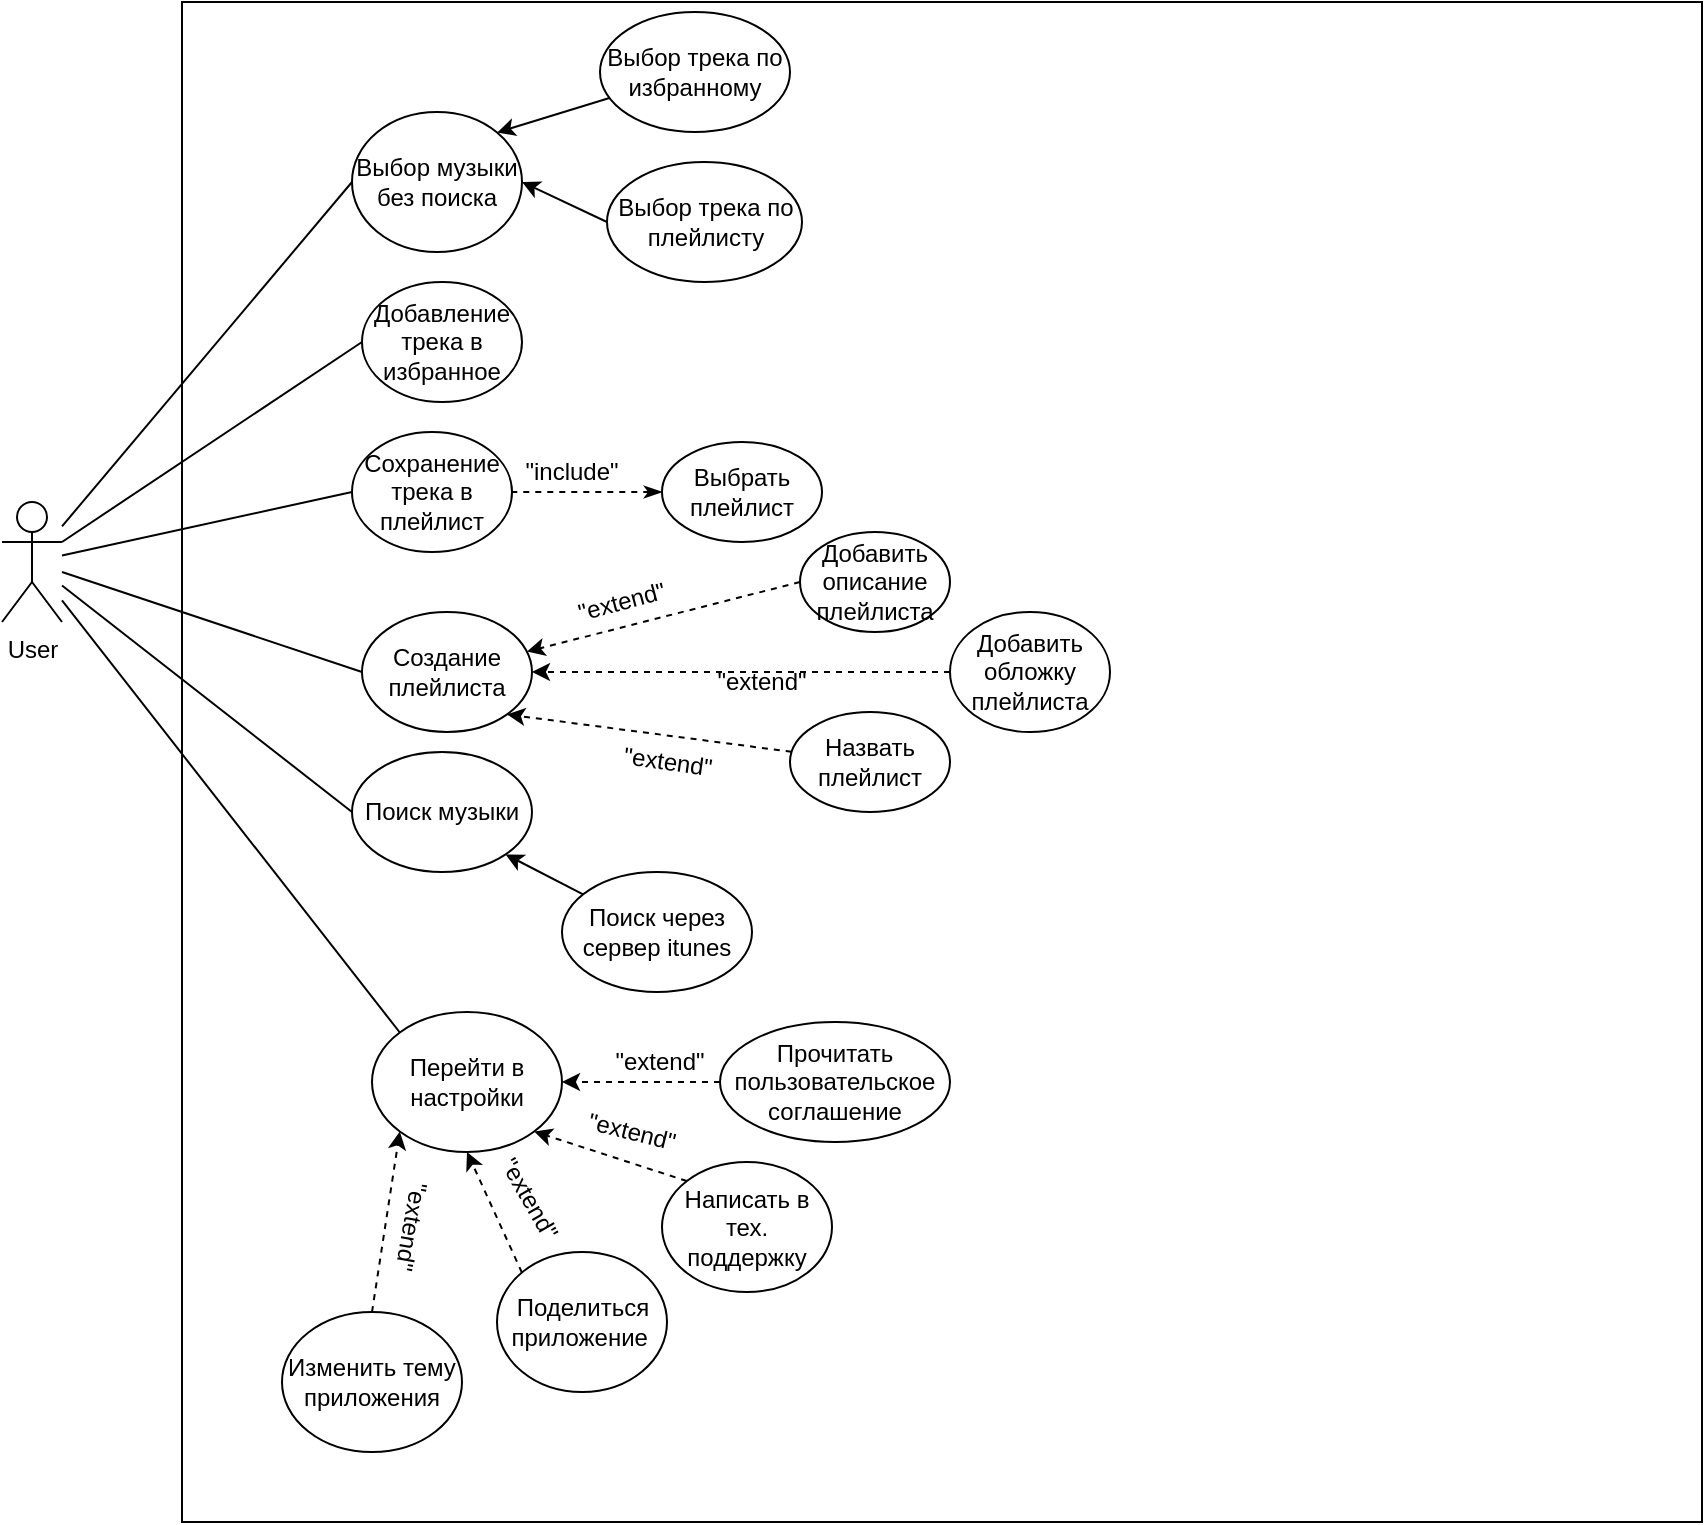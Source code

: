 <mxfile version="22.1.0" type="github">
  <diagram name="Страница — 1" id="nn6fOCbwuxDBQ1-xhjB6">
    <mxGraphModel dx="1235" dy="666" grid="1" gridSize="10" guides="1" tooltips="1" connect="1" arrows="1" fold="1" page="1" pageScale="1" pageWidth="827" pageHeight="1169" math="0" shadow="0">
      <root>
        <mxCell id="0" />
        <mxCell id="1" parent="0" />
        <mxCell id="fHhfG_kIIaSSJRMBJUWa-1" value="User&lt;br&gt;" style="shape=umlActor;verticalLabelPosition=bottom;verticalAlign=top;html=1;outlineConnect=0;" vertex="1" parent="1">
          <mxGeometry x="20" y="255" width="30" height="60" as="geometry" />
        </mxCell>
        <mxCell id="fHhfG_kIIaSSJRMBJUWa-2" value="" style="whiteSpace=wrap;html=1;aspect=fixed;" vertex="1" parent="1">
          <mxGeometry x="110" y="5" width="760" height="760" as="geometry" />
        </mxCell>
        <mxCell id="fHhfG_kIIaSSJRMBJUWa-4" value="" style="endArrow=none;html=1;rounded=0;entryX=0;entryY=0.5;entryDx=0;entryDy=0;" edge="1" parent="1" source="fHhfG_kIIaSSJRMBJUWa-1" target="fHhfG_kIIaSSJRMBJUWa-5">
          <mxGeometry width="50" height="50" relative="1" as="geometry">
            <mxPoint x="90" y="300" as="sourcePoint" />
            <mxPoint x="160" y="250" as="targetPoint" />
          </mxGeometry>
        </mxCell>
        <mxCell id="fHhfG_kIIaSSJRMBJUWa-5" value="Поиск музыки" style="ellipse;whiteSpace=wrap;html=1;" vertex="1" parent="1">
          <mxGeometry x="195" y="380" width="90" height="60" as="geometry" />
        </mxCell>
        <mxCell id="fHhfG_kIIaSSJRMBJUWa-6" value="Поиск через сервер itunes" style="ellipse;whiteSpace=wrap;html=1;" vertex="1" parent="1">
          <mxGeometry x="300" y="440" width="95" height="60" as="geometry" />
        </mxCell>
        <mxCell id="fHhfG_kIIaSSJRMBJUWa-7" value="" style="endArrow=classic;html=1;rounded=0;entryX=1;entryY=1;entryDx=0;entryDy=0;" edge="1" parent="1" source="fHhfG_kIIaSSJRMBJUWa-6" target="fHhfG_kIIaSSJRMBJUWa-5">
          <mxGeometry width="50" height="50" relative="1" as="geometry">
            <mxPoint x="242.5" y="279.289" as="sourcePoint" />
            <mxPoint x="240" y="270" as="targetPoint" />
          </mxGeometry>
        </mxCell>
        <mxCell id="fHhfG_kIIaSSJRMBJUWa-8" value="Создание плейлиста" style="ellipse;whiteSpace=wrap;html=1;" vertex="1" parent="1">
          <mxGeometry x="200" y="310" width="85" height="60" as="geometry" />
        </mxCell>
        <mxCell id="fHhfG_kIIaSSJRMBJUWa-9" value="Назвать плейлист" style="ellipse;whiteSpace=wrap;html=1;" vertex="1" parent="1">
          <mxGeometry x="414" y="360" width="80" height="50" as="geometry" />
        </mxCell>
        <mxCell id="fHhfG_kIIaSSJRMBJUWa-10" value="Добавить обложку плейлиста" style="ellipse;whiteSpace=wrap;html=1;" vertex="1" parent="1">
          <mxGeometry x="494" y="310" width="80" height="60" as="geometry" />
        </mxCell>
        <mxCell id="fHhfG_kIIaSSJRMBJUWa-11" value="Добавить описание плейлиста" style="ellipse;whiteSpace=wrap;html=1;" vertex="1" parent="1">
          <mxGeometry x="419" y="270" width="75" height="50" as="geometry" />
        </mxCell>
        <mxCell id="fHhfG_kIIaSSJRMBJUWa-13" value="" style="endArrow=classic;html=1;rounded=0;entryX=1;entryY=1;entryDx=0;entryDy=0;dashed=1;" edge="1" parent="1" source="fHhfG_kIIaSSJRMBJUWa-9" target="fHhfG_kIIaSSJRMBJUWa-8">
          <mxGeometry width="50" height="50" relative="1" as="geometry">
            <mxPoint x="219.289" y="445" as="sourcePoint" />
            <mxPoint x="219.289" y="395" as="targetPoint" />
          </mxGeometry>
        </mxCell>
        <mxCell id="fHhfG_kIIaSSJRMBJUWa-14" value="" style="endArrow=classic;html=1;rounded=0;exitX=0;exitY=0.5;exitDx=0;exitDy=0;dashed=1;" edge="1" parent="1" source="fHhfG_kIIaSSJRMBJUWa-11" target="fHhfG_kIIaSSJRMBJUWa-8">
          <mxGeometry width="50" height="50" relative="1" as="geometry">
            <mxPoint x="300" y="290" as="sourcePoint" />
            <mxPoint x="350" y="240" as="targetPoint" />
          </mxGeometry>
        </mxCell>
        <mxCell id="fHhfG_kIIaSSJRMBJUWa-15" value="" style="endArrow=classic;html=1;rounded=0;entryX=1;entryY=0.5;entryDx=0;entryDy=0;dashed=1;" edge="1" parent="1" source="fHhfG_kIIaSSJRMBJUWa-10" target="fHhfG_kIIaSSJRMBJUWa-8">
          <mxGeometry width="50" height="50" relative="1" as="geometry">
            <mxPoint x="219.289" y="370" as="sourcePoint" />
            <mxPoint x="270" y="320" as="targetPoint" />
            <Array as="points" />
          </mxGeometry>
        </mxCell>
        <mxCell id="fHhfG_kIIaSSJRMBJUWa-16" value="" style="endArrow=none;html=1;rounded=0;entryX=0;entryY=0.5;entryDx=0;entryDy=0;" edge="1" parent="1" source="fHhfG_kIIaSSJRMBJUWa-1" target="fHhfG_kIIaSSJRMBJUWa-8">
          <mxGeometry width="50" height="50" relative="1" as="geometry">
            <mxPoint x="90" y="300" as="sourcePoint" />
            <mxPoint x="160.711" y="250" as="targetPoint" />
          </mxGeometry>
        </mxCell>
        <mxCell id="fHhfG_kIIaSSJRMBJUWa-17" value="Добавление трека в избранное" style="ellipse;whiteSpace=wrap;html=1;" vertex="1" parent="1">
          <mxGeometry x="200" y="145" width="80" height="60" as="geometry" />
        </mxCell>
        <mxCell id="fHhfG_kIIaSSJRMBJUWa-18" value="Сохранение трека в плейлист" style="ellipse;whiteSpace=wrap;html=1;" vertex="1" parent="1">
          <mxGeometry x="195" y="220" width="80" height="60" as="geometry" />
        </mxCell>
        <mxCell id="fHhfG_kIIaSSJRMBJUWa-19" value="" style="endArrow=none;html=1;rounded=0;entryX=0;entryY=0.5;entryDx=0;entryDy=0;" edge="1" parent="1" source="fHhfG_kIIaSSJRMBJUWa-1" target="fHhfG_kIIaSSJRMBJUWa-18">
          <mxGeometry width="50" height="50" relative="1" as="geometry">
            <mxPoint x="90" y="300" as="sourcePoint" />
            <mxPoint x="160.711" y="250" as="targetPoint" />
          </mxGeometry>
        </mxCell>
        <mxCell id="fHhfG_kIIaSSJRMBJUWa-20" value="" style="endArrow=none;dashed=1;html=1;rounded=0;horizontal=0;startArrow=classicThin;startFill=1;exitX=0;exitY=0.5;exitDx=0;exitDy=0;entryX=1;entryY=0.5;entryDx=0;entryDy=0;" edge="1" parent="1" source="fHhfG_kIIaSSJRMBJUWa-21" target="fHhfG_kIIaSSJRMBJUWa-18">
          <mxGeometry width="50" height="50" relative="1" as="geometry">
            <mxPoint x="360" y="230" as="sourcePoint" />
            <mxPoint x="410" y="180" as="targetPoint" />
          </mxGeometry>
        </mxCell>
        <mxCell id="fHhfG_kIIaSSJRMBJUWa-21" value="Выбрать плейлист" style="ellipse;whiteSpace=wrap;html=1;" vertex="1" parent="1">
          <mxGeometry x="350" y="225" width="80" height="50" as="geometry" />
        </mxCell>
        <mxCell id="fHhfG_kIIaSSJRMBJUWa-22" value="&quot;include&quot;" style="text;html=1;strokeColor=none;fillColor=none;align=center;verticalAlign=middle;whiteSpace=wrap;rounded=0;" vertex="1" parent="1">
          <mxGeometry x="275" y="225" width="60" height="30" as="geometry" />
        </mxCell>
        <mxCell id="fHhfG_kIIaSSJRMBJUWa-23" value="" style="endArrow=none;html=1;rounded=0;entryX=0;entryY=0.5;entryDx=0;entryDy=0;" edge="1" parent="1" source="fHhfG_kIIaSSJRMBJUWa-1" target="fHhfG_kIIaSSJRMBJUWa-17">
          <mxGeometry width="50" height="50" relative="1" as="geometry">
            <mxPoint x="90" y="300" as="sourcePoint" />
            <mxPoint x="160.711" y="250" as="targetPoint" />
          </mxGeometry>
        </mxCell>
        <mxCell id="fHhfG_kIIaSSJRMBJUWa-24" value="Выбор музыки без поиска" style="ellipse;whiteSpace=wrap;html=1;" vertex="1" parent="1">
          <mxGeometry x="195" y="60" width="85" height="70" as="geometry" />
        </mxCell>
        <mxCell id="fHhfG_kIIaSSJRMBJUWa-25" value="" style="endArrow=none;html=1;rounded=0;entryX=0;entryY=0.5;entryDx=0;entryDy=0;" edge="1" parent="1" source="fHhfG_kIIaSSJRMBJUWa-1" target="fHhfG_kIIaSSJRMBJUWa-24">
          <mxGeometry width="50" height="50" relative="1" as="geometry">
            <mxPoint x="90" y="300" as="sourcePoint" />
            <mxPoint x="160.711" y="250" as="targetPoint" />
          </mxGeometry>
        </mxCell>
        <mxCell id="fHhfG_kIIaSSJRMBJUWa-26" value="Выбор трека по избранному" style="ellipse;whiteSpace=wrap;html=1;" vertex="1" parent="1">
          <mxGeometry x="319" y="10" width="95" height="60" as="geometry" />
        </mxCell>
        <mxCell id="fHhfG_kIIaSSJRMBJUWa-27" value="Выбор трека по плейлисту" style="ellipse;whiteSpace=wrap;html=1;" vertex="1" parent="1">
          <mxGeometry x="322.5" y="85" width="97.5" height="60" as="geometry" />
        </mxCell>
        <mxCell id="fHhfG_kIIaSSJRMBJUWa-29" value="" style="endArrow=classic;html=1;rounded=0;entryX=1;entryY=0;entryDx=0;entryDy=0;" edge="1" parent="1" source="fHhfG_kIIaSSJRMBJUWa-26" target="fHhfG_kIIaSSJRMBJUWa-24">
          <mxGeometry width="50" height="50" relative="1" as="geometry">
            <mxPoint x="245.289" y="90" as="sourcePoint" />
            <mxPoint x="245.289" y="40" as="targetPoint" />
          </mxGeometry>
        </mxCell>
        <mxCell id="fHhfG_kIIaSSJRMBJUWa-30" value="" style="endArrow=classic;html=1;rounded=0;exitX=0;exitY=0.5;exitDx=0;exitDy=0;entryX=1;entryY=0.5;entryDx=0;entryDy=0;" edge="1" parent="1" source="fHhfG_kIIaSSJRMBJUWa-27" target="fHhfG_kIIaSSJRMBJUWa-24">
          <mxGeometry width="50" height="50" relative="1" as="geometry">
            <mxPoint x="470" y="160" as="sourcePoint" />
            <mxPoint x="520" y="110" as="targetPoint" />
          </mxGeometry>
        </mxCell>
        <mxCell id="fHhfG_kIIaSSJRMBJUWa-31" value="&quot;extend&quot;" style="text;html=1;strokeColor=none;fillColor=none;align=center;verticalAlign=middle;whiteSpace=wrap;rounded=0;rotation=345;" vertex="1" parent="1">
          <mxGeometry x="300" y="290" width="60" height="30" as="geometry" />
        </mxCell>
        <mxCell id="fHhfG_kIIaSSJRMBJUWa-33" value="&quot;extend&quot;" style="text;html=1;strokeColor=none;fillColor=none;align=center;verticalAlign=middle;whiteSpace=wrap;rounded=0;" vertex="1" parent="1">
          <mxGeometry x="370" y="330" width="60" height="30" as="geometry" />
        </mxCell>
        <mxCell id="fHhfG_kIIaSSJRMBJUWa-34" value="&quot;extend&quot;" style="text;html=1;strokeColor=none;fillColor=none;align=center;verticalAlign=middle;whiteSpace=wrap;rounded=0;rotation=8;" vertex="1" parent="1">
          <mxGeometry x="322.5" y="370" width="60" height="30" as="geometry" />
        </mxCell>
        <mxCell id="fHhfG_kIIaSSJRMBJUWa-35" value="Перейти в настройки" style="ellipse;whiteSpace=wrap;html=1;" vertex="1" parent="1">
          <mxGeometry x="205" y="510" width="95" height="70" as="geometry" />
        </mxCell>
        <mxCell id="fHhfG_kIIaSSJRMBJUWa-36" value="" style="endArrow=none;html=1;rounded=0;entryX=0;entryY=0;entryDx=0;entryDy=0;" edge="1" parent="1" source="fHhfG_kIIaSSJRMBJUWa-1" target="fHhfG_kIIaSSJRMBJUWa-35">
          <mxGeometry width="50" height="50" relative="1" as="geometry">
            <mxPoint x="90" y="300" as="sourcePoint" />
            <mxPoint x="160.711" y="250" as="targetPoint" />
          </mxGeometry>
        </mxCell>
        <mxCell id="fHhfG_kIIaSSJRMBJUWa-38" value="Поделиться приложение&amp;nbsp;" style="ellipse;whiteSpace=wrap;html=1;" vertex="1" parent="1">
          <mxGeometry x="267.5" y="630" width="85" height="70" as="geometry" />
        </mxCell>
        <mxCell id="fHhfG_kIIaSSJRMBJUWa-39" value="Написать в тех. поддержку" style="ellipse;whiteSpace=wrap;html=1;" vertex="1" parent="1">
          <mxGeometry x="350" y="585" width="85" height="65" as="geometry" />
        </mxCell>
        <mxCell id="fHhfG_kIIaSSJRMBJUWa-40" value="Прочитать пользовательское соглашение" style="ellipse;whiteSpace=wrap;html=1;" vertex="1" parent="1">
          <mxGeometry x="379" y="515" width="115" height="60" as="geometry" />
        </mxCell>
        <mxCell id="fHhfG_kIIaSSJRMBJUWa-41" value="Изменить тему приложения" style="ellipse;whiteSpace=wrap;html=1;" vertex="1" parent="1">
          <mxGeometry x="160" y="660" width="90" height="70" as="geometry" />
        </mxCell>
        <mxCell id="fHhfG_kIIaSSJRMBJUWa-42" value="" style="endArrow=classic;html=1;rounded=0;dashed=1;entryX=1;entryY=0.5;entryDx=0;entryDy=0;exitX=0;exitY=0.5;exitDx=0;exitDy=0;" edge="1" parent="1" source="fHhfG_kIIaSSJRMBJUWa-40" target="fHhfG_kIIaSSJRMBJUWa-35">
          <mxGeometry width="50" height="50" relative="1" as="geometry">
            <mxPoint x="504" y="350" as="sourcePoint" />
            <mxPoint x="295" y="350" as="targetPoint" />
            <Array as="points" />
          </mxGeometry>
        </mxCell>
        <mxCell id="fHhfG_kIIaSSJRMBJUWa-43" value="" style="endArrow=classic;html=1;rounded=0;entryX=1;entryY=1;entryDx=0;entryDy=0;dashed=1;exitX=0;exitY=0;exitDx=0;exitDy=0;" edge="1" parent="1" source="fHhfG_kIIaSSJRMBJUWa-39" target="fHhfG_kIIaSSJRMBJUWa-35">
          <mxGeometry width="50" height="50" relative="1" as="geometry">
            <mxPoint x="514" y="360" as="sourcePoint" />
            <mxPoint x="305" y="360" as="targetPoint" />
            <Array as="points" />
          </mxGeometry>
        </mxCell>
        <mxCell id="fHhfG_kIIaSSJRMBJUWa-44" value="" style="endArrow=classic;html=1;rounded=0;entryX=0.5;entryY=1;entryDx=0;entryDy=0;dashed=1;exitX=0;exitY=0;exitDx=0;exitDy=0;" edge="1" parent="1" source="fHhfG_kIIaSSJRMBJUWa-38" target="fHhfG_kIIaSSJRMBJUWa-35">
          <mxGeometry width="50" height="50" relative="1" as="geometry">
            <mxPoint x="524" y="370" as="sourcePoint" />
            <mxPoint x="315" y="370" as="targetPoint" />
            <Array as="points" />
          </mxGeometry>
        </mxCell>
        <mxCell id="fHhfG_kIIaSSJRMBJUWa-45" value="" style="endArrow=classic;html=1;rounded=0;entryX=0;entryY=1;entryDx=0;entryDy=0;dashed=1;exitX=0.5;exitY=0;exitDx=0;exitDy=0;" edge="1" parent="1" source="fHhfG_kIIaSSJRMBJUWa-41" target="fHhfG_kIIaSSJRMBJUWa-35">
          <mxGeometry width="50" height="50" relative="1" as="geometry">
            <mxPoint x="534" y="380" as="sourcePoint" />
            <mxPoint x="325" y="380" as="targetPoint" />
            <Array as="points" />
          </mxGeometry>
        </mxCell>
        <mxCell id="fHhfG_kIIaSSJRMBJUWa-46" value="&quot;extend&quot;" style="text;html=1;strokeColor=none;fillColor=none;align=center;verticalAlign=middle;whiteSpace=wrap;rounded=0;" vertex="1" parent="1">
          <mxGeometry x="319" y="520" width="60" height="30" as="geometry" />
        </mxCell>
        <mxCell id="fHhfG_kIIaSSJRMBJUWa-47" value="&quot;extend&quot;" style="text;html=1;strokeColor=none;fillColor=none;align=center;verticalAlign=middle;whiteSpace=wrap;rounded=0;rotation=14;" vertex="1" parent="1">
          <mxGeometry x="310" y="555" width="50" height="30" as="geometry" />
        </mxCell>
        <mxCell id="fHhfG_kIIaSSJRMBJUWa-48" value="&quot;extend&quot;" style="text;html=1;strokeColor=none;fillColor=none;align=center;verticalAlign=middle;whiteSpace=wrap;rounded=0;rotation=60;" vertex="1" parent="1">
          <mxGeometry x="257.5" y="585" width="52.5" height="35" as="geometry" />
        </mxCell>
        <mxCell id="fHhfG_kIIaSSJRMBJUWa-49" value="&quot;extend&quot;" style="text;html=1;strokeColor=none;fillColor=none;align=center;verticalAlign=middle;whiteSpace=wrap;rounded=0;rotation=100;" vertex="1" parent="1">
          <mxGeometry x="200" y="605" width="50" height="25" as="geometry" />
        </mxCell>
      </root>
    </mxGraphModel>
  </diagram>
</mxfile>
